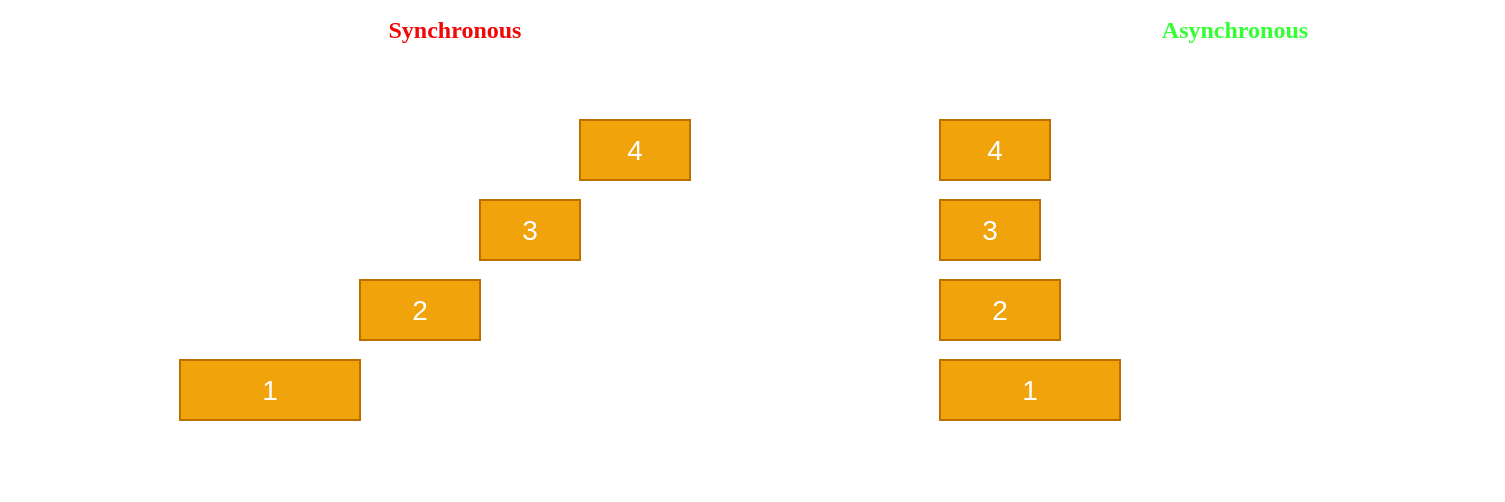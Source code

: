 <mxfile version="20.8.16" type="device"><diagram id="I72En8gCDX8peZdGXmWT" name="Page-1"><mxGraphModel dx="1018" dy="622" grid="1" gridSize="10" guides="1" tooltips="1" connect="1" arrows="1" fold="1" page="1" pageScale="1" pageWidth="850" pageHeight="1100" math="0" shadow="0"><root><mxCell id="0"/><mxCell id="1" parent="0"/><mxCell id="axLEXDh-8VirYzgvDxM2-1" value="" style="endArrow=none;html=1;rounded=0;strokeColor=#FFFFFF;fontColor=#FFFFFF;" parent="1" edge="1"><mxGeometry width="50" height="50" relative="1" as="geometry"><mxPoint x="200" y="360" as="sourcePoint"/><mxPoint x="200" y="160" as="targetPoint"/></mxGeometry></mxCell><mxCell id="axLEXDh-8VirYzgvDxM2-2" value="" style="endArrow=none;html=1;rounded=0;strokeColor=#FFFFFF;fontColor=#FFFFFF;" parent="1" edge="1"><mxGeometry width="50" height="50" relative="1" as="geometry"><mxPoint x="200" y="360" as="sourcePoint"/><mxPoint x="480" y="360" as="targetPoint"/></mxGeometry></mxCell><mxCell id="axLEXDh-8VirYzgvDxM2-5" value="1" style="rounded=0;whiteSpace=wrap;html=1;fillColor=#f0a30a;strokeColor=#BD7000;fontColor=#FFFFFF;fontSize=14;" parent="1" vertex="1"><mxGeometry x="200" y="320" width="90" height="30" as="geometry"/></mxCell><mxCell id="axLEXDh-8VirYzgvDxM2-6" value="2" style="rounded=0;whiteSpace=wrap;html=1;fillColor=#f0a30a;strokeColor=#BD7000;fontColor=#FFFFFF;fontSize=14;" parent="1" vertex="1"><mxGeometry x="290" y="280" width="60" height="30" as="geometry"/></mxCell><mxCell id="axLEXDh-8VirYzgvDxM2-7" value="3" style="rounded=0;whiteSpace=wrap;html=1;fillColor=#f0a30a;strokeColor=#BD7000;fontColor=#FFFFFF;fontSize=14;" parent="1" vertex="1"><mxGeometry x="350" y="240" width="50" height="30" as="geometry"/></mxCell><mxCell id="axLEXDh-8VirYzgvDxM2-8" value="4" style="rounded=0;whiteSpace=wrap;html=1;fillColor=#f0a30a;strokeColor=#BD7000;fontColor=#FFFFFF;fontSize=14;" parent="1" vertex="1"><mxGeometry x="400" y="200" width="55" height="30" as="geometry"/></mxCell><mxCell id="axLEXDh-8VirYzgvDxM2-10" value="Execution Time&amp;nbsp;" style="text;html=1;strokeColor=none;fillColor=none;align=center;verticalAlign=middle;whiteSpace=wrap;rounded=0;fontColor=#FFFFFF;" parent="1" vertex="1"><mxGeometry x="300" y="360" width="95" height="30" as="geometry"/></mxCell><mxCell id="axLEXDh-8VirYzgvDxM2-12" value="Task Count" style="text;html=1;strokeColor=none;fillColor=none;align=center;verticalAlign=middle;whiteSpace=wrap;rounded=0;fontColor=#FFFFFF;" parent="1" vertex="1"><mxGeometry x="110" y="240" width="95" height="30" as="geometry"/></mxCell><mxCell id="axLEXDh-8VirYzgvDxM2-22" value="" style="endArrow=none;html=1;rounded=0;strokeColor=#FFFFFF;fontColor=#FFFFFF;" parent="1" edge="1"><mxGeometry width="50" height="50" relative="1" as="geometry"><mxPoint x="580" y="360" as="sourcePoint"/><mxPoint x="580" y="160" as="targetPoint"/></mxGeometry></mxCell><mxCell id="axLEXDh-8VirYzgvDxM2-23" value="" style="endArrow=none;html=1;rounded=0;strokeColor=#FFFFFF;fontColor=#FFFFFF;" parent="1" edge="1"><mxGeometry width="50" height="50" relative="1" as="geometry"><mxPoint x="580" y="360" as="sourcePoint"/><mxPoint x="860" y="360" as="targetPoint"/></mxGeometry></mxCell><mxCell id="axLEXDh-8VirYzgvDxM2-24" value="1" style="rounded=0;whiteSpace=wrap;html=1;fillColor=#f0a30a;strokeColor=#BD7000;fontColor=#FFFFFF;fontSize=14;" parent="1" vertex="1"><mxGeometry x="580" y="320" width="90" height="30" as="geometry"/></mxCell><mxCell id="axLEXDh-8VirYzgvDxM2-25" value="2" style="rounded=0;whiteSpace=wrap;html=1;fillColor=#f0a30a;strokeColor=#BD7000;fontColor=#FFFFFF;fontSize=14;" parent="1" vertex="1"><mxGeometry x="580" y="280" width="60" height="30" as="geometry"/></mxCell><mxCell id="axLEXDh-8VirYzgvDxM2-26" value="3" style="rounded=0;whiteSpace=wrap;html=1;fillColor=#f0a30a;strokeColor=#BD7000;fontColor=#FFFFFF;fontSize=14;" parent="1" vertex="1"><mxGeometry x="580" y="240" width="50" height="30" as="geometry"/></mxCell><mxCell id="axLEXDh-8VirYzgvDxM2-27" value="4" style="rounded=0;whiteSpace=wrap;html=1;fillColor=#f0a30a;strokeColor=#BD7000;fontColor=#FFFFFF;fontSize=14;" parent="1" vertex="1"><mxGeometry x="580" y="200" width="55" height="30" as="geometry"/></mxCell><mxCell id="axLEXDh-8VirYzgvDxM2-28" value="Execution Time&amp;nbsp;" style="text;html=1;strokeColor=none;fillColor=none;align=center;verticalAlign=middle;whiteSpace=wrap;rounded=0;fontColor=#FFFFFF;" parent="1" vertex="1"><mxGeometry x="680" y="360" width="95" height="30" as="geometry"/></mxCell><mxCell id="axLEXDh-8VirYzgvDxM2-29" value="Task Count" style="text;html=1;strokeColor=none;fillColor=none;align=center;verticalAlign=middle;whiteSpace=wrap;rounded=0;fontColor=#FFFFFF;" parent="1" vertex="1"><mxGeometry x="490" y="240" width="95" height="30" as="geometry"/></mxCell><mxCell id="axLEXDh-8VirYzgvDxM2-30" value="Synchronous" style="text;html=1;strokeColor=none;fillColor=none;align=center;verticalAlign=middle;whiteSpace=wrap;rounded=0;fontStyle=1;fontFamily=Lucida Console;fontColor=#F20707;" parent="1" vertex="1"><mxGeometry x="290" y="140" width="95" height="30" as="geometry"/></mxCell><mxCell id="axLEXDh-8VirYzgvDxM2-31" value="Asynchronous" style="text;html=1;strokeColor=none;fillColor=none;align=center;verticalAlign=middle;whiteSpace=wrap;rounded=0;fontStyle=1;fontFamily=Lucida Console;fontColor=#33FF33;" parent="1" vertex="1"><mxGeometry x="680" y="140" width="95" height="30" as="geometry"/></mxCell></root></mxGraphModel></diagram></mxfile>